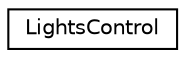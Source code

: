 digraph "Graphical Class Hierarchy"
{
  edge [fontname="Helvetica",fontsize="10",labelfontname="Helvetica",labelfontsize="10"];
  node [fontname="Helvetica",fontsize="10",shape=record];
  rankdir="LR";
  Node1 [label="LightsControl",height=0.2,width=0.4,color="black", fillcolor="white", style="filled",URL="$classLightsControl.html",tooltip="Function prototypes for the LightsControl class that manages the states and changes of states in ligh..."];
}
